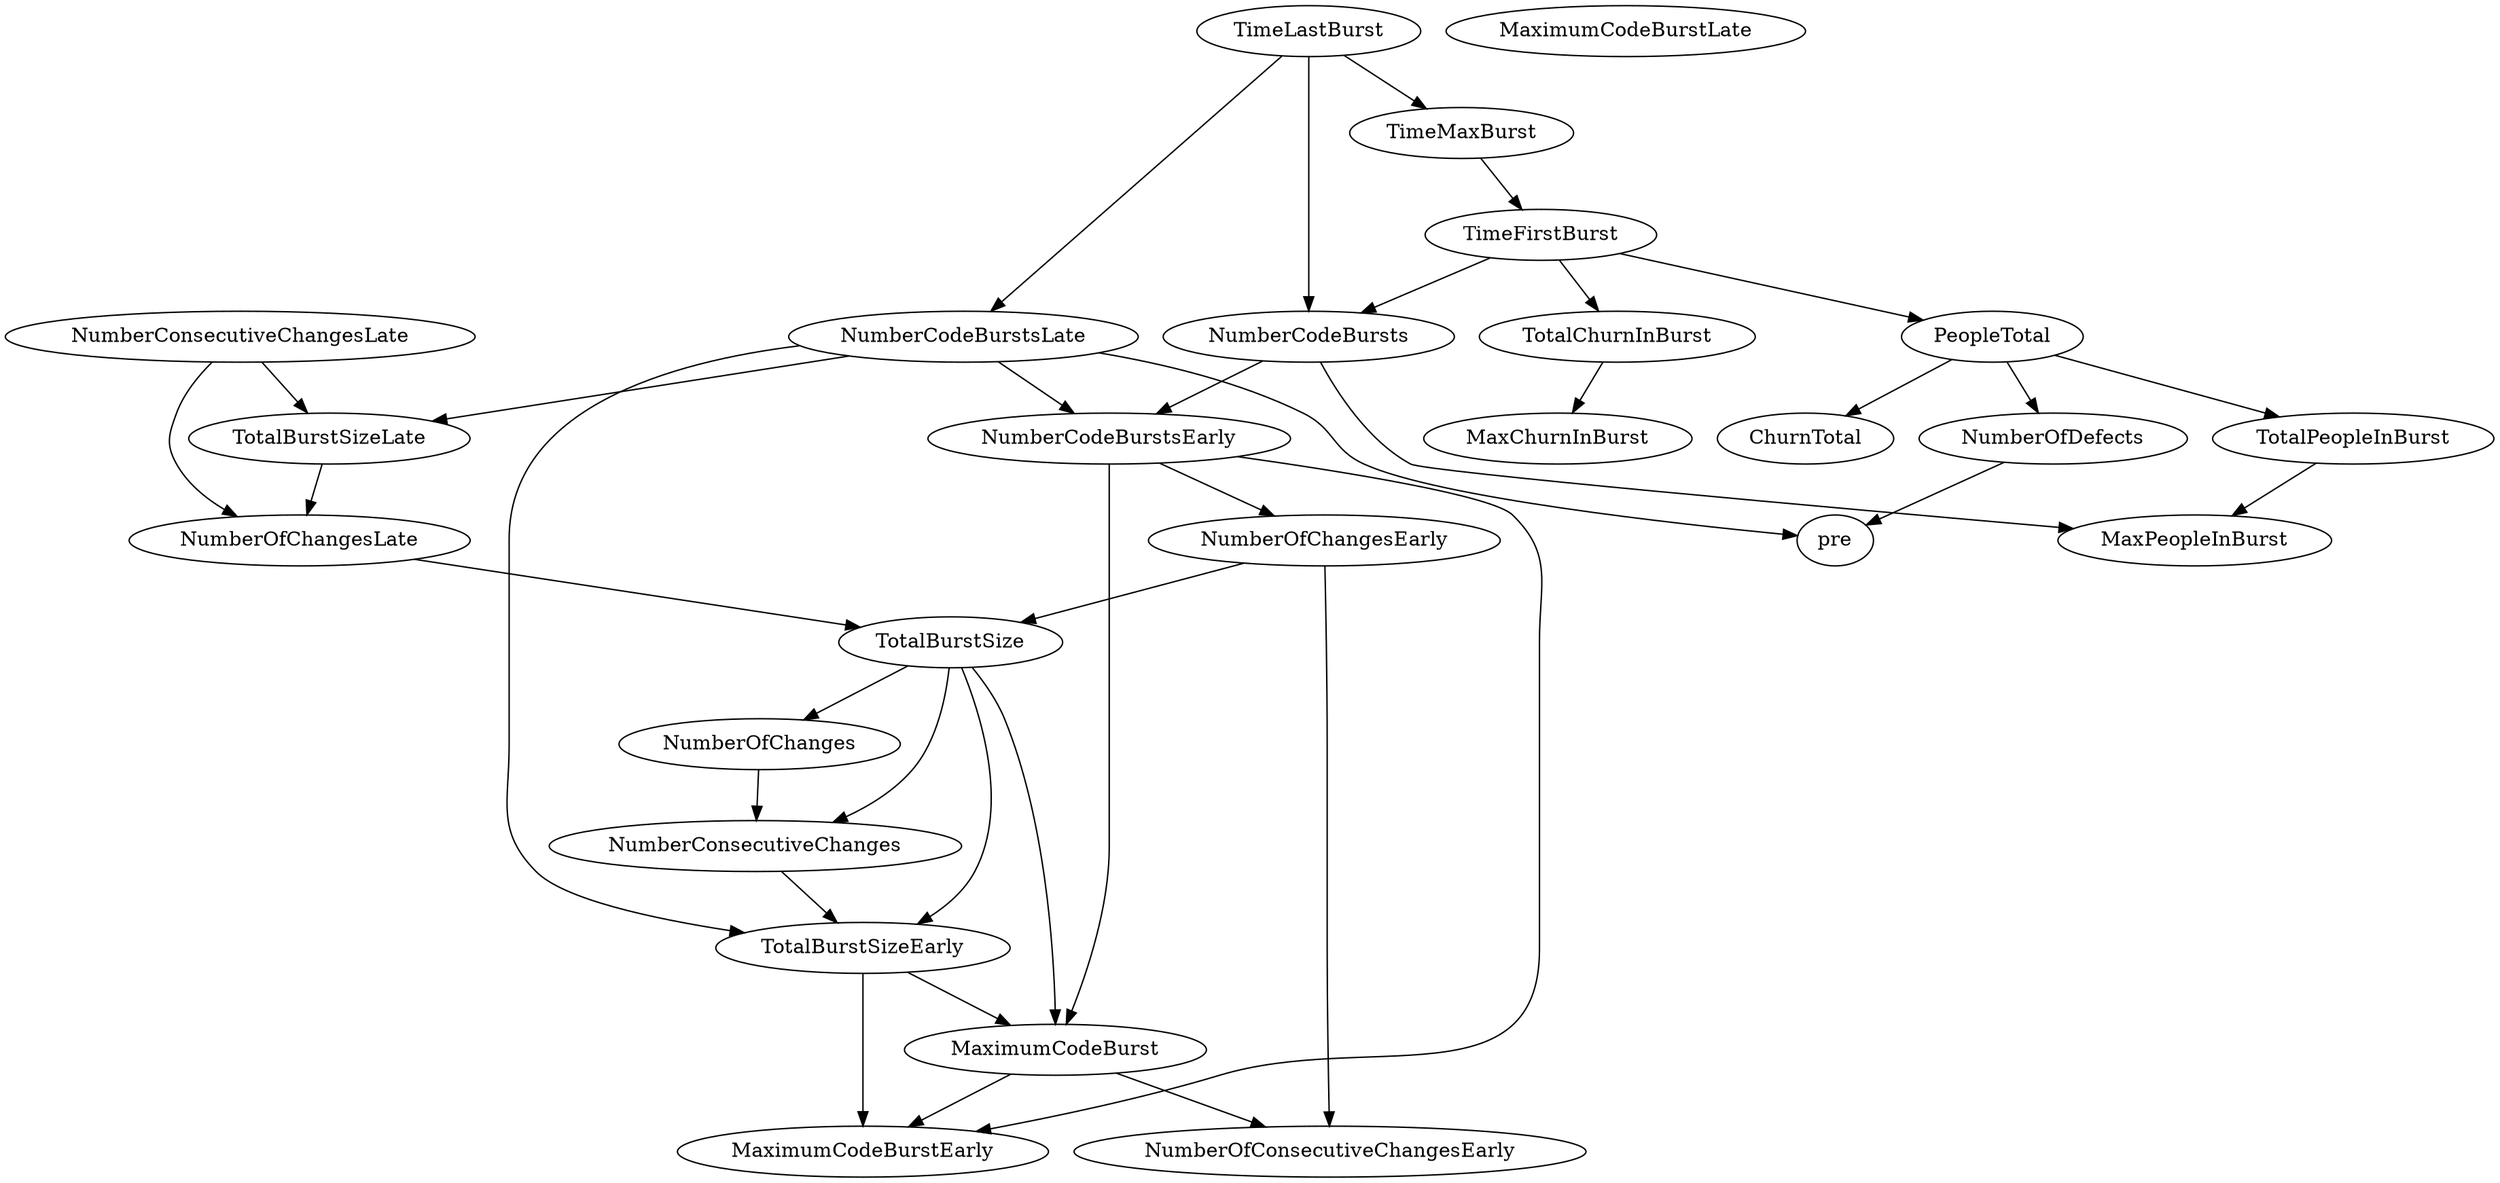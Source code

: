 digraph {
   TotalPeopleInBurst;
   MaximumCodeBurstLate;
   NumberOfChanges;
   MaxPeopleInBurst;
   TotalBurstSizeLate;
   NumberCodeBurstsLate;
   NumberOfChangesLate;
   NumberOfChangesEarly;
   MaxChurnInBurst;
   MaximumCodeBurstEarly;
   NumberCodeBurstsEarly;
   TimeFirstBurst;
   TotalChurnInBurst;
   ChurnTotal;
   MaximumCodeBurst;
   NumberOfConsecutiveChangesEarly;
   NumberConsecutiveChangesLate;
   TotalBurstSizeEarly;
   TotalBurstSize;
   TimeMaxBurst;
   NumberConsecutiveChanges;
   TimeLastBurst;
   NumberCodeBursts;
   PeopleTotal;
   pre;
   NumberOfDefects;
   TotalPeopleInBurst -> MaxPeopleInBurst;
   NumberOfChanges -> NumberConsecutiveChanges;
   TotalBurstSizeLate -> NumberOfChangesLate;
   NumberCodeBurstsLate -> TotalBurstSizeLate;
   NumberCodeBurstsLate -> NumberCodeBurstsEarly;
   NumberCodeBurstsLate -> TotalBurstSizeEarly;
   NumberCodeBurstsLate -> pre;
   NumberOfChangesLate -> TotalBurstSize;
   NumberOfChangesEarly -> NumberOfConsecutiveChangesEarly;
   NumberOfChangesEarly -> TotalBurstSize;
   NumberCodeBurstsEarly -> NumberOfChangesEarly;
   NumberCodeBurstsEarly -> MaximumCodeBurstEarly;
   NumberCodeBurstsEarly -> MaximumCodeBurst;
   TimeFirstBurst -> TotalChurnInBurst;
   TimeFirstBurst -> NumberCodeBursts;
   TimeFirstBurst -> PeopleTotal;
   TotalChurnInBurst -> MaxChurnInBurst;
   MaximumCodeBurst -> MaximumCodeBurstEarly;
   MaximumCodeBurst -> NumberOfConsecutiveChangesEarly;
   NumberConsecutiveChangesLate -> TotalBurstSizeLate;
   NumberConsecutiveChangesLate -> NumberOfChangesLate;
   TotalBurstSizeEarly -> MaximumCodeBurstEarly;
   TotalBurstSizeEarly -> MaximumCodeBurst;
   TotalBurstSize -> NumberOfChanges;
   TotalBurstSize -> MaximumCodeBurst;
   TotalBurstSize -> TotalBurstSizeEarly;
   TotalBurstSize -> NumberConsecutiveChanges;
   TimeMaxBurst -> TimeFirstBurst;
   NumberConsecutiveChanges -> TotalBurstSizeEarly;
   TimeLastBurst -> NumberCodeBurstsLate;
   TimeLastBurst -> TimeMaxBurst;
   TimeLastBurst -> NumberCodeBursts;
   NumberCodeBursts -> MaxPeopleInBurst;
   NumberCodeBursts -> NumberCodeBurstsEarly;
   PeopleTotal -> TotalPeopleInBurst;
   PeopleTotal -> ChurnTotal;
   PeopleTotal -> NumberOfDefects;
   NumberOfDefects -> pre;
}
